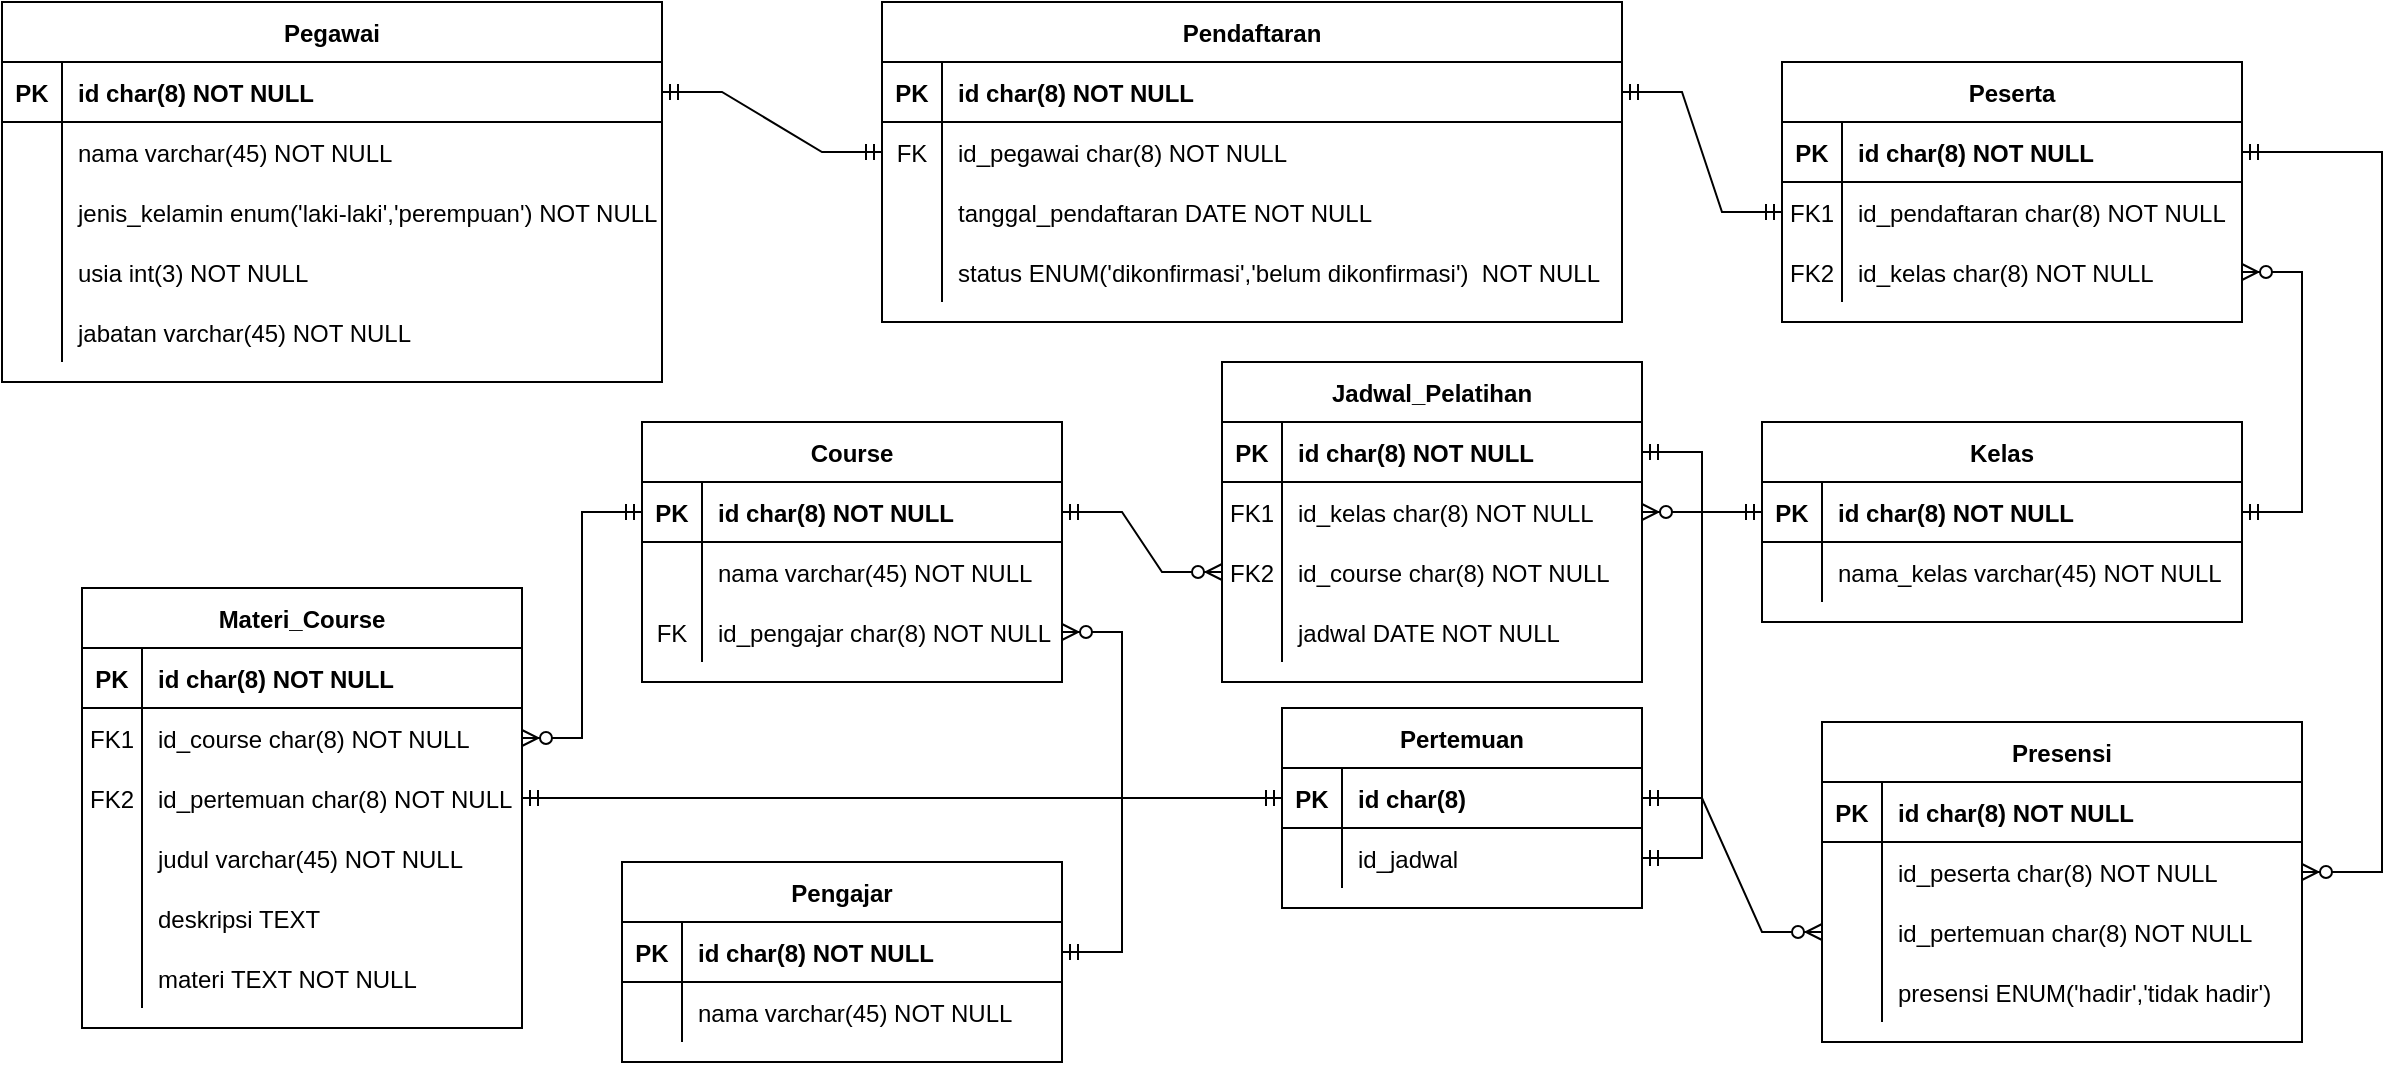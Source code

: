 <mxfile version="17.0.0" type="github">
  <diagram id="JWBnGpWOcfyuPt_R2jZe" name="Page-1">
    <mxGraphModel dx="868" dy="476" grid="1" gridSize="10" guides="1" tooltips="1" connect="1" arrows="1" fold="1" page="1" pageScale="1" pageWidth="1169" pageHeight="827" math="0" shadow="0">
      <root>
        <mxCell id="0" />
        <mxCell id="1" parent="0" />
        <mxCell id="eRzt3Mqp1uYpj9P-tpwV-1" value="Pegawai" style="shape=table;startSize=30;container=1;collapsible=1;childLayout=tableLayout;fixedRows=1;rowLines=0;fontStyle=1;align=center;resizeLast=1;" vertex="1" parent="1">
          <mxGeometry x="10" y="10" width="330" height="190" as="geometry" />
        </mxCell>
        <mxCell id="eRzt3Mqp1uYpj9P-tpwV-2" value="" style="shape=tableRow;horizontal=0;startSize=0;swimlaneHead=0;swimlaneBody=0;fillColor=none;collapsible=0;dropTarget=0;points=[[0,0.5],[1,0.5]];portConstraint=eastwest;top=0;left=0;right=0;bottom=1;" vertex="1" parent="eRzt3Mqp1uYpj9P-tpwV-1">
          <mxGeometry y="30" width="330" height="30" as="geometry" />
        </mxCell>
        <mxCell id="eRzt3Mqp1uYpj9P-tpwV-3" value="PK" style="shape=partialRectangle;connectable=0;fillColor=none;top=0;left=0;bottom=0;right=0;fontStyle=1;overflow=hidden;" vertex="1" parent="eRzt3Mqp1uYpj9P-tpwV-2">
          <mxGeometry width="30" height="30" as="geometry">
            <mxRectangle width="30" height="30" as="alternateBounds" />
          </mxGeometry>
        </mxCell>
        <mxCell id="eRzt3Mqp1uYpj9P-tpwV-4" value="id char(8) NOT NULL" style="shape=partialRectangle;connectable=0;fillColor=none;top=0;left=0;bottom=0;right=0;align=left;spacingLeft=6;fontStyle=1;overflow=hidden;" vertex="1" parent="eRzt3Mqp1uYpj9P-tpwV-2">
          <mxGeometry x="30" width="300" height="30" as="geometry">
            <mxRectangle width="300" height="30" as="alternateBounds" />
          </mxGeometry>
        </mxCell>
        <mxCell id="eRzt3Mqp1uYpj9P-tpwV-5" value="" style="shape=tableRow;horizontal=0;startSize=0;swimlaneHead=0;swimlaneBody=0;fillColor=none;collapsible=0;dropTarget=0;points=[[0,0.5],[1,0.5]];portConstraint=eastwest;top=0;left=0;right=0;bottom=0;" vertex="1" parent="eRzt3Mqp1uYpj9P-tpwV-1">
          <mxGeometry y="60" width="330" height="30" as="geometry" />
        </mxCell>
        <mxCell id="eRzt3Mqp1uYpj9P-tpwV-6" value="" style="shape=partialRectangle;connectable=0;fillColor=none;top=0;left=0;bottom=0;right=0;editable=1;overflow=hidden;" vertex="1" parent="eRzt3Mqp1uYpj9P-tpwV-5">
          <mxGeometry width="30" height="30" as="geometry">
            <mxRectangle width="30" height="30" as="alternateBounds" />
          </mxGeometry>
        </mxCell>
        <mxCell id="eRzt3Mqp1uYpj9P-tpwV-7" value="nama varchar(45) NOT NULL" style="shape=partialRectangle;connectable=0;fillColor=none;top=0;left=0;bottom=0;right=0;align=left;spacingLeft=6;overflow=hidden;" vertex="1" parent="eRzt3Mqp1uYpj9P-tpwV-5">
          <mxGeometry x="30" width="300" height="30" as="geometry">
            <mxRectangle width="300" height="30" as="alternateBounds" />
          </mxGeometry>
        </mxCell>
        <mxCell id="eRzt3Mqp1uYpj9P-tpwV-8" value="" style="shape=tableRow;horizontal=0;startSize=0;swimlaneHead=0;swimlaneBody=0;fillColor=none;collapsible=0;dropTarget=0;points=[[0,0.5],[1,0.5]];portConstraint=eastwest;top=0;left=0;right=0;bottom=0;" vertex="1" parent="eRzt3Mqp1uYpj9P-tpwV-1">
          <mxGeometry y="90" width="330" height="30" as="geometry" />
        </mxCell>
        <mxCell id="eRzt3Mqp1uYpj9P-tpwV-9" value="" style="shape=partialRectangle;connectable=0;fillColor=none;top=0;left=0;bottom=0;right=0;editable=1;overflow=hidden;" vertex="1" parent="eRzt3Mqp1uYpj9P-tpwV-8">
          <mxGeometry width="30" height="30" as="geometry">
            <mxRectangle width="30" height="30" as="alternateBounds" />
          </mxGeometry>
        </mxCell>
        <mxCell id="eRzt3Mqp1uYpj9P-tpwV-10" value="jenis_kelamin enum(&#39;laki-laki&#39;,&#39;perempuan&#39;) NOT NULL" style="shape=partialRectangle;connectable=0;fillColor=none;top=0;left=0;bottom=0;right=0;align=left;spacingLeft=6;overflow=hidden;" vertex="1" parent="eRzt3Mqp1uYpj9P-tpwV-8">
          <mxGeometry x="30" width="300" height="30" as="geometry">
            <mxRectangle width="300" height="30" as="alternateBounds" />
          </mxGeometry>
        </mxCell>
        <mxCell id="eRzt3Mqp1uYpj9P-tpwV-11" value="" style="shape=tableRow;horizontal=0;startSize=0;swimlaneHead=0;swimlaneBody=0;fillColor=none;collapsible=0;dropTarget=0;points=[[0,0.5],[1,0.5]];portConstraint=eastwest;top=0;left=0;right=0;bottom=0;" vertex="1" parent="eRzt3Mqp1uYpj9P-tpwV-1">
          <mxGeometry y="120" width="330" height="30" as="geometry" />
        </mxCell>
        <mxCell id="eRzt3Mqp1uYpj9P-tpwV-12" value="" style="shape=partialRectangle;connectable=0;fillColor=none;top=0;left=0;bottom=0;right=0;editable=1;overflow=hidden;" vertex="1" parent="eRzt3Mqp1uYpj9P-tpwV-11">
          <mxGeometry width="30" height="30" as="geometry">
            <mxRectangle width="30" height="30" as="alternateBounds" />
          </mxGeometry>
        </mxCell>
        <mxCell id="eRzt3Mqp1uYpj9P-tpwV-13" value="usia int(3) NOT NULL" style="shape=partialRectangle;connectable=0;fillColor=none;top=0;left=0;bottom=0;right=0;align=left;spacingLeft=6;overflow=hidden;" vertex="1" parent="eRzt3Mqp1uYpj9P-tpwV-11">
          <mxGeometry x="30" width="300" height="30" as="geometry">
            <mxRectangle width="300" height="30" as="alternateBounds" />
          </mxGeometry>
        </mxCell>
        <mxCell id="eRzt3Mqp1uYpj9P-tpwV-66" value="" style="shape=tableRow;horizontal=0;startSize=0;swimlaneHead=0;swimlaneBody=0;fillColor=none;collapsible=0;dropTarget=0;points=[[0,0.5],[1,0.5]];portConstraint=eastwest;top=0;left=0;right=0;bottom=0;" vertex="1" parent="eRzt3Mqp1uYpj9P-tpwV-1">
          <mxGeometry y="150" width="330" height="30" as="geometry" />
        </mxCell>
        <mxCell id="eRzt3Mqp1uYpj9P-tpwV-67" value="" style="shape=partialRectangle;connectable=0;fillColor=none;top=0;left=0;bottom=0;right=0;editable=1;overflow=hidden;" vertex="1" parent="eRzt3Mqp1uYpj9P-tpwV-66">
          <mxGeometry width="30" height="30" as="geometry">
            <mxRectangle width="30" height="30" as="alternateBounds" />
          </mxGeometry>
        </mxCell>
        <mxCell id="eRzt3Mqp1uYpj9P-tpwV-68" value="jabatan varchar(45) NOT NULL" style="shape=partialRectangle;connectable=0;fillColor=none;top=0;left=0;bottom=0;right=0;align=left;spacingLeft=6;overflow=hidden;" vertex="1" parent="eRzt3Mqp1uYpj9P-tpwV-66">
          <mxGeometry x="30" width="300" height="30" as="geometry">
            <mxRectangle width="300" height="30" as="alternateBounds" />
          </mxGeometry>
        </mxCell>
        <mxCell id="eRzt3Mqp1uYpj9P-tpwV-14" value="Pendaftaran" style="shape=table;startSize=30;container=1;collapsible=1;childLayout=tableLayout;fixedRows=1;rowLines=0;fontStyle=1;align=center;resizeLast=1;" vertex="1" parent="1">
          <mxGeometry x="450" y="10" width="370" height="160" as="geometry" />
        </mxCell>
        <mxCell id="eRzt3Mqp1uYpj9P-tpwV-15" value="" style="shape=tableRow;horizontal=0;startSize=0;swimlaneHead=0;swimlaneBody=0;fillColor=none;collapsible=0;dropTarget=0;points=[[0,0.5],[1,0.5]];portConstraint=eastwest;top=0;left=0;right=0;bottom=1;" vertex="1" parent="eRzt3Mqp1uYpj9P-tpwV-14">
          <mxGeometry y="30" width="370" height="30" as="geometry" />
        </mxCell>
        <mxCell id="eRzt3Mqp1uYpj9P-tpwV-16" value="PK" style="shape=partialRectangle;connectable=0;fillColor=none;top=0;left=0;bottom=0;right=0;fontStyle=1;overflow=hidden;" vertex="1" parent="eRzt3Mqp1uYpj9P-tpwV-15">
          <mxGeometry width="30" height="30" as="geometry">
            <mxRectangle width="30" height="30" as="alternateBounds" />
          </mxGeometry>
        </mxCell>
        <mxCell id="eRzt3Mqp1uYpj9P-tpwV-17" value="id char(8) NOT NULL" style="shape=partialRectangle;connectable=0;fillColor=none;top=0;left=0;bottom=0;right=0;align=left;spacingLeft=6;fontStyle=1;overflow=hidden;" vertex="1" parent="eRzt3Mqp1uYpj9P-tpwV-15">
          <mxGeometry x="30" width="340" height="30" as="geometry">
            <mxRectangle width="340" height="30" as="alternateBounds" />
          </mxGeometry>
        </mxCell>
        <mxCell id="eRzt3Mqp1uYpj9P-tpwV-18" value="" style="shape=tableRow;horizontal=0;startSize=0;swimlaneHead=0;swimlaneBody=0;fillColor=none;collapsible=0;dropTarget=0;points=[[0,0.5],[1,0.5]];portConstraint=eastwest;top=0;left=0;right=0;bottom=0;" vertex="1" parent="eRzt3Mqp1uYpj9P-tpwV-14">
          <mxGeometry y="60" width="370" height="30" as="geometry" />
        </mxCell>
        <mxCell id="eRzt3Mqp1uYpj9P-tpwV-19" value="FK" style="shape=partialRectangle;connectable=0;fillColor=none;top=0;left=0;bottom=0;right=0;editable=1;overflow=hidden;" vertex="1" parent="eRzt3Mqp1uYpj9P-tpwV-18">
          <mxGeometry width="30" height="30" as="geometry">
            <mxRectangle width="30" height="30" as="alternateBounds" />
          </mxGeometry>
        </mxCell>
        <mxCell id="eRzt3Mqp1uYpj9P-tpwV-20" value="id_pegawai char(8) NOT NULL" style="shape=partialRectangle;connectable=0;fillColor=none;top=0;left=0;bottom=0;right=0;align=left;spacingLeft=6;overflow=hidden;" vertex="1" parent="eRzt3Mqp1uYpj9P-tpwV-18">
          <mxGeometry x="30" width="340" height="30" as="geometry">
            <mxRectangle width="340" height="30" as="alternateBounds" />
          </mxGeometry>
        </mxCell>
        <mxCell id="eRzt3Mqp1uYpj9P-tpwV-21" value="" style="shape=tableRow;horizontal=0;startSize=0;swimlaneHead=0;swimlaneBody=0;fillColor=none;collapsible=0;dropTarget=0;points=[[0,0.5],[1,0.5]];portConstraint=eastwest;top=0;left=0;right=0;bottom=0;" vertex="1" parent="eRzt3Mqp1uYpj9P-tpwV-14">
          <mxGeometry y="90" width="370" height="30" as="geometry" />
        </mxCell>
        <mxCell id="eRzt3Mqp1uYpj9P-tpwV-22" value="" style="shape=partialRectangle;connectable=0;fillColor=none;top=0;left=0;bottom=0;right=0;editable=1;overflow=hidden;" vertex="1" parent="eRzt3Mqp1uYpj9P-tpwV-21">
          <mxGeometry width="30" height="30" as="geometry">
            <mxRectangle width="30" height="30" as="alternateBounds" />
          </mxGeometry>
        </mxCell>
        <mxCell id="eRzt3Mqp1uYpj9P-tpwV-23" value="tanggal_pendaftaran DATE NOT NULL" style="shape=partialRectangle;connectable=0;fillColor=none;top=0;left=0;bottom=0;right=0;align=left;spacingLeft=6;overflow=hidden;" vertex="1" parent="eRzt3Mqp1uYpj9P-tpwV-21">
          <mxGeometry x="30" width="340" height="30" as="geometry">
            <mxRectangle width="340" height="30" as="alternateBounds" />
          </mxGeometry>
        </mxCell>
        <mxCell id="eRzt3Mqp1uYpj9P-tpwV-24" value="" style="shape=tableRow;horizontal=0;startSize=0;swimlaneHead=0;swimlaneBody=0;fillColor=none;collapsible=0;dropTarget=0;points=[[0,0.5],[1,0.5]];portConstraint=eastwest;top=0;left=0;right=0;bottom=0;" vertex="1" parent="eRzt3Mqp1uYpj9P-tpwV-14">
          <mxGeometry y="120" width="370" height="30" as="geometry" />
        </mxCell>
        <mxCell id="eRzt3Mqp1uYpj9P-tpwV-25" value="" style="shape=partialRectangle;connectable=0;fillColor=none;top=0;left=0;bottom=0;right=0;editable=1;overflow=hidden;" vertex="1" parent="eRzt3Mqp1uYpj9P-tpwV-24">
          <mxGeometry width="30" height="30" as="geometry">
            <mxRectangle width="30" height="30" as="alternateBounds" />
          </mxGeometry>
        </mxCell>
        <mxCell id="eRzt3Mqp1uYpj9P-tpwV-26" value="status ENUM(&#39;dikonfirmasi&#39;,&#39;belum dikonfirmasi&#39;)  NOT NULL" style="shape=partialRectangle;connectable=0;fillColor=none;top=0;left=0;bottom=0;right=0;align=left;spacingLeft=6;overflow=hidden;" vertex="1" parent="eRzt3Mqp1uYpj9P-tpwV-24">
          <mxGeometry x="30" width="340" height="30" as="geometry">
            <mxRectangle width="340" height="30" as="alternateBounds" />
          </mxGeometry>
        </mxCell>
        <mxCell id="eRzt3Mqp1uYpj9P-tpwV-27" value="Peserta" style="shape=table;startSize=30;container=1;collapsible=1;childLayout=tableLayout;fixedRows=1;rowLines=0;fontStyle=1;align=center;resizeLast=1;" vertex="1" parent="1">
          <mxGeometry x="900" y="40" width="230" height="130" as="geometry" />
        </mxCell>
        <mxCell id="eRzt3Mqp1uYpj9P-tpwV-28" value="" style="shape=tableRow;horizontal=0;startSize=0;swimlaneHead=0;swimlaneBody=0;fillColor=none;collapsible=0;dropTarget=0;points=[[0,0.5],[1,0.5]];portConstraint=eastwest;top=0;left=0;right=0;bottom=1;" vertex="1" parent="eRzt3Mqp1uYpj9P-tpwV-27">
          <mxGeometry y="30" width="230" height="30" as="geometry" />
        </mxCell>
        <mxCell id="eRzt3Mqp1uYpj9P-tpwV-29" value="PK" style="shape=partialRectangle;connectable=0;fillColor=none;top=0;left=0;bottom=0;right=0;fontStyle=1;overflow=hidden;" vertex="1" parent="eRzt3Mqp1uYpj9P-tpwV-28">
          <mxGeometry width="30" height="30" as="geometry">
            <mxRectangle width="30" height="30" as="alternateBounds" />
          </mxGeometry>
        </mxCell>
        <mxCell id="eRzt3Mqp1uYpj9P-tpwV-30" value="id char(8) NOT NULL" style="shape=partialRectangle;connectable=0;fillColor=none;top=0;left=0;bottom=0;right=0;align=left;spacingLeft=6;fontStyle=1;overflow=hidden;" vertex="1" parent="eRzt3Mqp1uYpj9P-tpwV-28">
          <mxGeometry x="30" width="200" height="30" as="geometry">
            <mxRectangle width="200" height="30" as="alternateBounds" />
          </mxGeometry>
        </mxCell>
        <mxCell id="eRzt3Mqp1uYpj9P-tpwV-31" value="" style="shape=tableRow;horizontal=0;startSize=0;swimlaneHead=0;swimlaneBody=0;fillColor=none;collapsible=0;dropTarget=0;points=[[0,0.5],[1,0.5]];portConstraint=eastwest;top=0;left=0;right=0;bottom=0;" vertex="1" parent="eRzt3Mqp1uYpj9P-tpwV-27">
          <mxGeometry y="60" width="230" height="30" as="geometry" />
        </mxCell>
        <mxCell id="eRzt3Mqp1uYpj9P-tpwV-32" value="FK1" style="shape=partialRectangle;connectable=0;fillColor=none;top=0;left=0;bottom=0;right=0;editable=1;overflow=hidden;" vertex="1" parent="eRzt3Mqp1uYpj9P-tpwV-31">
          <mxGeometry width="30" height="30" as="geometry">
            <mxRectangle width="30" height="30" as="alternateBounds" />
          </mxGeometry>
        </mxCell>
        <mxCell id="eRzt3Mqp1uYpj9P-tpwV-33" value="id_pendaftaran char(8) NOT NULL" style="shape=partialRectangle;connectable=0;fillColor=none;top=0;left=0;bottom=0;right=0;align=left;spacingLeft=6;overflow=hidden;" vertex="1" parent="eRzt3Mqp1uYpj9P-tpwV-31">
          <mxGeometry x="30" width="200" height="30" as="geometry">
            <mxRectangle width="200" height="30" as="alternateBounds" />
          </mxGeometry>
        </mxCell>
        <mxCell id="eRzt3Mqp1uYpj9P-tpwV-34" value="" style="shape=tableRow;horizontal=0;startSize=0;swimlaneHead=0;swimlaneBody=0;fillColor=none;collapsible=0;dropTarget=0;points=[[0,0.5],[1,0.5]];portConstraint=eastwest;top=0;left=0;right=0;bottom=0;" vertex="1" parent="eRzt3Mqp1uYpj9P-tpwV-27">
          <mxGeometry y="90" width="230" height="30" as="geometry" />
        </mxCell>
        <mxCell id="eRzt3Mqp1uYpj9P-tpwV-35" value="FK2" style="shape=partialRectangle;connectable=0;fillColor=none;top=0;left=0;bottom=0;right=0;editable=1;overflow=hidden;" vertex="1" parent="eRzt3Mqp1uYpj9P-tpwV-34">
          <mxGeometry width="30" height="30" as="geometry">
            <mxRectangle width="30" height="30" as="alternateBounds" />
          </mxGeometry>
        </mxCell>
        <mxCell id="eRzt3Mqp1uYpj9P-tpwV-36" value="id_kelas char(8) NOT NULL" style="shape=partialRectangle;connectable=0;fillColor=none;top=0;left=0;bottom=0;right=0;align=left;spacingLeft=6;overflow=hidden;" vertex="1" parent="eRzt3Mqp1uYpj9P-tpwV-34">
          <mxGeometry x="30" width="200" height="30" as="geometry">
            <mxRectangle width="200" height="30" as="alternateBounds" />
          </mxGeometry>
        </mxCell>
        <mxCell id="eRzt3Mqp1uYpj9P-tpwV-40" value="Course" style="shape=table;startSize=30;container=1;collapsible=1;childLayout=tableLayout;fixedRows=1;rowLines=0;fontStyle=1;align=center;resizeLast=1;" vertex="1" parent="1">
          <mxGeometry x="330" y="220" width="210" height="130" as="geometry" />
        </mxCell>
        <mxCell id="eRzt3Mqp1uYpj9P-tpwV-41" value="" style="shape=tableRow;horizontal=0;startSize=0;swimlaneHead=0;swimlaneBody=0;fillColor=none;collapsible=0;dropTarget=0;points=[[0,0.5],[1,0.5]];portConstraint=eastwest;top=0;left=0;right=0;bottom=1;" vertex="1" parent="eRzt3Mqp1uYpj9P-tpwV-40">
          <mxGeometry y="30" width="210" height="30" as="geometry" />
        </mxCell>
        <mxCell id="eRzt3Mqp1uYpj9P-tpwV-42" value="PK" style="shape=partialRectangle;connectable=0;fillColor=none;top=0;left=0;bottom=0;right=0;fontStyle=1;overflow=hidden;" vertex="1" parent="eRzt3Mqp1uYpj9P-tpwV-41">
          <mxGeometry width="30" height="30" as="geometry">
            <mxRectangle width="30" height="30" as="alternateBounds" />
          </mxGeometry>
        </mxCell>
        <mxCell id="eRzt3Mqp1uYpj9P-tpwV-43" value="id char(8) NOT NULL" style="shape=partialRectangle;connectable=0;fillColor=none;top=0;left=0;bottom=0;right=0;align=left;spacingLeft=6;fontStyle=1;overflow=hidden;" vertex="1" parent="eRzt3Mqp1uYpj9P-tpwV-41">
          <mxGeometry x="30" width="180" height="30" as="geometry">
            <mxRectangle width="180" height="30" as="alternateBounds" />
          </mxGeometry>
        </mxCell>
        <mxCell id="eRzt3Mqp1uYpj9P-tpwV-47" value="" style="shape=tableRow;horizontal=0;startSize=0;swimlaneHead=0;swimlaneBody=0;fillColor=none;collapsible=0;dropTarget=0;points=[[0,0.5],[1,0.5]];portConstraint=eastwest;top=0;left=0;right=0;bottom=0;" vertex="1" parent="eRzt3Mqp1uYpj9P-tpwV-40">
          <mxGeometry y="60" width="210" height="30" as="geometry" />
        </mxCell>
        <mxCell id="eRzt3Mqp1uYpj9P-tpwV-48" value="" style="shape=partialRectangle;connectable=0;fillColor=none;top=0;left=0;bottom=0;right=0;editable=1;overflow=hidden;" vertex="1" parent="eRzt3Mqp1uYpj9P-tpwV-47">
          <mxGeometry width="30" height="30" as="geometry">
            <mxRectangle width="30" height="30" as="alternateBounds" />
          </mxGeometry>
        </mxCell>
        <mxCell id="eRzt3Mqp1uYpj9P-tpwV-49" value="nama varchar(45) NOT NULL" style="shape=partialRectangle;connectable=0;fillColor=none;top=0;left=0;bottom=0;right=0;align=left;spacingLeft=6;overflow=hidden;" vertex="1" parent="eRzt3Mqp1uYpj9P-tpwV-47">
          <mxGeometry x="30" width="180" height="30" as="geometry">
            <mxRectangle width="180" height="30" as="alternateBounds" />
          </mxGeometry>
        </mxCell>
        <mxCell id="eRzt3Mqp1uYpj9P-tpwV-44" value="" style="shape=tableRow;horizontal=0;startSize=0;swimlaneHead=0;swimlaneBody=0;fillColor=none;collapsible=0;dropTarget=0;points=[[0,0.5],[1,0.5]];portConstraint=eastwest;top=0;left=0;right=0;bottom=0;" vertex="1" parent="eRzt3Mqp1uYpj9P-tpwV-40">
          <mxGeometry y="90" width="210" height="30" as="geometry" />
        </mxCell>
        <mxCell id="eRzt3Mqp1uYpj9P-tpwV-45" value="FK" style="shape=partialRectangle;connectable=0;fillColor=none;top=0;left=0;bottom=0;right=0;editable=1;overflow=hidden;" vertex="1" parent="eRzt3Mqp1uYpj9P-tpwV-44">
          <mxGeometry width="30" height="30" as="geometry">
            <mxRectangle width="30" height="30" as="alternateBounds" />
          </mxGeometry>
        </mxCell>
        <mxCell id="eRzt3Mqp1uYpj9P-tpwV-46" value="id_pengajar char(8) NOT NULL" style="shape=partialRectangle;connectable=0;fillColor=none;top=0;left=0;bottom=0;right=0;align=left;spacingLeft=6;overflow=hidden;" vertex="1" parent="eRzt3Mqp1uYpj9P-tpwV-44">
          <mxGeometry x="30" width="180" height="30" as="geometry">
            <mxRectangle width="180" height="30" as="alternateBounds" />
          </mxGeometry>
        </mxCell>
        <mxCell id="eRzt3Mqp1uYpj9P-tpwV-53" value="Pengajar" style="shape=table;startSize=30;container=1;collapsible=1;childLayout=tableLayout;fixedRows=1;rowLines=0;fontStyle=1;align=center;resizeLast=1;" vertex="1" parent="1">
          <mxGeometry x="320" y="440" width="220" height="100" as="geometry" />
        </mxCell>
        <mxCell id="eRzt3Mqp1uYpj9P-tpwV-54" value="" style="shape=tableRow;horizontal=0;startSize=0;swimlaneHead=0;swimlaneBody=0;fillColor=none;collapsible=0;dropTarget=0;points=[[0,0.5],[1,0.5]];portConstraint=eastwest;top=0;left=0;right=0;bottom=1;" vertex="1" parent="eRzt3Mqp1uYpj9P-tpwV-53">
          <mxGeometry y="30" width="220" height="30" as="geometry" />
        </mxCell>
        <mxCell id="eRzt3Mqp1uYpj9P-tpwV-55" value="PK" style="shape=partialRectangle;connectable=0;fillColor=none;top=0;left=0;bottom=0;right=0;fontStyle=1;overflow=hidden;" vertex="1" parent="eRzt3Mqp1uYpj9P-tpwV-54">
          <mxGeometry width="30" height="30" as="geometry">
            <mxRectangle width="30" height="30" as="alternateBounds" />
          </mxGeometry>
        </mxCell>
        <mxCell id="eRzt3Mqp1uYpj9P-tpwV-56" value="id char(8) NOT NULL" style="shape=partialRectangle;connectable=0;fillColor=none;top=0;left=0;bottom=0;right=0;align=left;spacingLeft=6;fontStyle=1;overflow=hidden;" vertex="1" parent="eRzt3Mqp1uYpj9P-tpwV-54">
          <mxGeometry x="30" width="190" height="30" as="geometry">
            <mxRectangle width="190" height="30" as="alternateBounds" />
          </mxGeometry>
        </mxCell>
        <mxCell id="eRzt3Mqp1uYpj9P-tpwV-57" value="" style="shape=tableRow;horizontal=0;startSize=0;swimlaneHead=0;swimlaneBody=0;fillColor=none;collapsible=0;dropTarget=0;points=[[0,0.5],[1,0.5]];portConstraint=eastwest;top=0;left=0;right=0;bottom=0;" vertex="1" parent="eRzt3Mqp1uYpj9P-tpwV-53">
          <mxGeometry y="60" width="220" height="30" as="geometry" />
        </mxCell>
        <mxCell id="eRzt3Mqp1uYpj9P-tpwV-58" value="" style="shape=partialRectangle;connectable=0;fillColor=none;top=0;left=0;bottom=0;right=0;editable=1;overflow=hidden;" vertex="1" parent="eRzt3Mqp1uYpj9P-tpwV-57">
          <mxGeometry width="30" height="30" as="geometry">
            <mxRectangle width="30" height="30" as="alternateBounds" />
          </mxGeometry>
        </mxCell>
        <mxCell id="eRzt3Mqp1uYpj9P-tpwV-59" value="nama varchar(45) NOT NULL" style="shape=partialRectangle;connectable=0;fillColor=none;top=0;left=0;bottom=0;right=0;align=left;spacingLeft=6;overflow=hidden;" vertex="1" parent="eRzt3Mqp1uYpj9P-tpwV-57">
          <mxGeometry x="30" width="190" height="30" as="geometry">
            <mxRectangle width="190" height="30" as="alternateBounds" />
          </mxGeometry>
        </mxCell>
        <mxCell id="eRzt3Mqp1uYpj9P-tpwV-69" value="" style="edgeStyle=entityRelationEdgeStyle;fontSize=12;html=1;endArrow=ERmandOne;startArrow=ERmandOne;rounded=0;exitX=1;exitY=0.5;exitDx=0;exitDy=0;entryX=0;entryY=0.5;entryDx=0;entryDy=0;" edge="1" parent="1" source="eRzt3Mqp1uYpj9P-tpwV-2" target="eRzt3Mqp1uYpj9P-tpwV-18">
          <mxGeometry width="100" height="100" relative="1" as="geometry">
            <mxPoint x="300" y="380" as="sourcePoint" />
            <mxPoint x="400" y="280" as="targetPoint" />
          </mxGeometry>
        </mxCell>
        <mxCell id="eRzt3Mqp1uYpj9P-tpwV-71" value="" style="edgeStyle=entityRelationEdgeStyle;fontSize=12;html=1;endArrow=ERmandOne;startArrow=ERmandOne;rounded=0;exitX=1;exitY=0.5;exitDx=0;exitDy=0;entryX=0;entryY=0.5;entryDx=0;entryDy=0;" edge="1" parent="1" source="eRzt3Mqp1uYpj9P-tpwV-15" target="eRzt3Mqp1uYpj9P-tpwV-31">
          <mxGeometry width="100" height="100" relative="1" as="geometry">
            <mxPoint x="680" y="330" as="sourcePoint" />
            <mxPoint x="780" y="230" as="targetPoint" />
          </mxGeometry>
        </mxCell>
        <mxCell id="eRzt3Mqp1uYpj9P-tpwV-72" value="Kelas" style="shape=table;startSize=30;container=1;collapsible=1;childLayout=tableLayout;fixedRows=1;rowLines=0;fontStyle=1;align=center;resizeLast=1;" vertex="1" parent="1">
          <mxGeometry x="890" y="220" width="240" height="100" as="geometry" />
        </mxCell>
        <mxCell id="eRzt3Mqp1uYpj9P-tpwV-73" value="" style="shape=tableRow;horizontal=0;startSize=0;swimlaneHead=0;swimlaneBody=0;fillColor=none;collapsible=0;dropTarget=0;points=[[0,0.5],[1,0.5]];portConstraint=eastwest;top=0;left=0;right=0;bottom=1;" vertex="1" parent="eRzt3Mqp1uYpj9P-tpwV-72">
          <mxGeometry y="30" width="240" height="30" as="geometry" />
        </mxCell>
        <mxCell id="eRzt3Mqp1uYpj9P-tpwV-74" value="PK" style="shape=partialRectangle;connectable=0;fillColor=none;top=0;left=0;bottom=0;right=0;fontStyle=1;overflow=hidden;" vertex="1" parent="eRzt3Mqp1uYpj9P-tpwV-73">
          <mxGeometry width="30" height="30" as="geometry">
            <mxRectangle width="30" height="30" as="alternateBounds" />
          </mxGeometry>
        </mxCell>
        <mxCell id="eRzt3Mqp1uYpj9P-tpwV-75" value="id char(8) NOT NULL" style="shape=partialRectangle;connectable=0;fillColor=none;top=0;left=0;bottom=0;right=0;align=left;spacingLeft=6;fontStyle=1;overflow=hidden;" vertex="1" parent="eRzt3Mqp1uYpj9P-tpwV-73">
          <mxGeometry x="30" width="210" height="30" as="geometry">
            <mxRectangle width="210" height="30" as="alternateBounds" />
          </mxGeometry>
        </mxCell>
        <mxCell id="eRzt3Mqp1uYpj9P-tpwV-76" value="" style="shape=tableRow;horizontal=0;startSize=0;swimlaneHead=0;swimlaneBody=0;fillColor=none;collapsible=0;dropTarget=0;points=[[0,0.5],[1,0.5]];portConstraint=eastwest;top=0;left=0;right=0;bottom=0;" vertex="1" parent="eRzt3Mqp1uYpj9P-tpwV-72">
          <mxGeometry y="60" width="240" height="30" as="geometry" />
        </mxCell>
        <mxCell id="eRzt3Mqp1uYpj9P-tpwV-77" value="" style="shape=partialRectangle;connectable=0;fillColor=none;top=0;left=0;bottom=0;right=0;editable=1;overflow=hidden;" vertex="1" parent="eRzt3Mqp1uYpj9P-tpwV-76">
          <mxGeometry width="30" height="30" as="geometry">
            <mxRectangle width="30" height="30" as="alternateBounds" />
          </mxGeometry>
        </mxCell>
        <mxCell id="eRzt3Mqp1uYpj9P-tpwV-78" value="nama_kelas varchar(45) NOT NULL" style="shape=partialRectangle;connectable=0;fillColor=none;top=0;left=0;bottom=0;right=0;align=left;spacingLeft=6;overflow=hidden;" vertex="1" parent="eRzt3Mqp1uYpj9P-tpwV-76">
          <mxGeometry x="30" width="210" height="30" as="geometry">
            <mxRectangle width="210" height="30" as="alternateBounds" />
          </mxGeometry>
        </mxCell>
        <mxCell id="eRzt3Mqp1uYpj9P-tpwV-87" value="" style="edgeStyle=entityRelationEdgeStyle;fontSize=12;html=1;endArrow=ERzeroToMany;startArrow=ERmandOne;rounded=0;exitX=1;exitY=0.5;exitDx=0;exitDy=0;entryX=1;entryY=0.5;entryDx=0;entryDy=0;" edge="1" parent="1" source="eRzt3Mqp1uYpj9P-tpwV-73" target="eRzt3Mqp1uYpj9P-tpwV-34">
          <mxGeometry width="100" height="100" relative="1" as="geometry">
            <mxPoint x="1100" y="240" as="sourcePoint" />
            <mxPoint x="1110" y="310" as="targetPoint" />
          </mxGeometry>
        </mxCell>
        <mxCell id="eRzt3Mqp1uYpj9P-tpwV-89" value="Jadwal_Pelatihan" style="shape=table;startSize=30;container=1;collapsible=1;childLayout=tableLayout;fixedRows=1;rowLines=0;fontStyle=1;align=center;resizeLast=1;" vertex="1" parent="1">
          <mxGeometry x="620" y="190" width="210" height="160" as="geometry" />
        </mxCell>
        <mxCell id="eRzt3Mqp1uYpj9P-tpwV-90" value="" style="shape=tableRow;horizontal=0;startSize=0;swimlaneHead=0;swimlaneBody=0;fillColor=none;collapsible=0;dropTarget=0;points=[[0,0.5],[1,0.5]];portConstraint=eastwest;top=0;left=0;right=0;bottom=1;" vertex="1" parent="eRzt3Mqp1uYpj9P-tpwV-89">
          <mxGeometry y="30" width="210" height="30" as="geometry" />
        </mxCell>
        <mxCell id="eRzt3Mqp1uYpj9P-tpwV-91" value="PK" style="shape=partialRectangle;connectable=0;fillColor=none;top=0;left=0;bottom=0;right=0;fontStyle=1;overflow=hidden;" vertex="1" parent="eRzt3Mqp1uYpj9P-tpwV-90">
          <mxGeometry width="30" height="30" as="geometry">
            <mxRectangle width="30" height="30" as="alternateBounds" />
          </mxGeometry>
        </mxCell>
        <mxCell id="eRzt3Mqp1uYpj9P-tpwV-92" value="id char(8) NOT NULL" style="shape=partialRectangle;connectable=0;fillColor=none;top=0;left=0;bottom=0;right=0;align=left;spacingLeft=6;fontStyle=1;overflow=hidden;" vertex="1" parent="eRzt3Mqp1uYpj9P-tpwV-90">
          <mxGeometry x="30" width="180" height="30" as="geometry">
            <mxRectangle width="180" height="30" as="alternateBounds" />
          </mxGeometry>
        </mxCell>
        <mxCell id="eRzt3Mqp1uYpj9P-tpwV-93" value="" style="shape=tableRow;horizontal=0;startSize=0;swimlaneHead=0;swimlaneBody=0;fillColor=none;collapsible=0;dropTarget=0;points=[[0,0.5],[1,0.5]];portConstraint=eastwest;top=0;left=0;right=0;bottom=0;" vertex="1" parent="eRzt3Mqp1uYpj9P-tpwV-89">
          <mxGeometry y="60" width="210" height="30" as="geometry" />
        </mxCell>
        <mxCell id="eRzt3Mqp1uYpj9P-tpwV-94" value="FK1" style="shape=partialRectangle;connectable=0;fillColor=none;top=0;left=0;bottom=0;right=0;editable=1;overflow=hidden;" vertex="1" parent="eRzt3Mqp1uYpj9P-tpwV-93">
          <mxGeometry width="30" height="30" as="geometry">
            <mxRectangle width="30" height="30" as="alternateBounds" />
          </mxGeometry>
        </mxCell>
        <mxCell id="eRzt3Mqp1uYpj9P-tpwV-95" value="id_kelas char(8) NOT NULL" style="shape=partialRectangle;connectable=0;fillColor=none;top=0;left=0;bottom=0;right=0;align=left;spacingLeft=6;overflow=hidden;" vertex="1" parent="eRzt3Mqp1uYpj9P-tpwV-93">
          <mxGeometry x="30" width="180" height="30" as="geometry">
            <mxRectangle width="180" height="30" as="alternateBounds" />
          </mxGeometry>
        </mxCell>
        <mxCell id="eRzt3Mqp1uYpj9P-tpwV-96" value="" style="shape=tableRow;horizontal=0;startSize=0;swimlaneHead=0;swimlaneBody=0;fillColor=none;collapsible=0;dropTarget=0;points=[[0,0.5],[1,0.5]];portConstraint=eastwest;top=0;left=0;right=0;bottom=0;" vertex="1" parent="eRzt3Mqp1uYpj9P-tpwV-89">
          <mxGeometry y="90" width="210" height="30" as="geometry" />
        </mxCell>
        <mxCell id="eRzt3Mqp1uYpj9P-tpwV-97" value="FK2" style="shape=partialRectangle;connectable=0;fillColor=none;top=0;left=0;bottom=0;right=0;editable=1;overflow=hidden;" vertex="1" parent="eRzt3Mqp1uYpj9P-tpwV-96">
          <mxGeometry width="30" height="30" as="geometry">
            <mxRectangle width="30" height="30" as="alternateBounds" />
          </mxGeometry>
        </mxCell>
        <mxCell id="eRzt3Mqp1uYpj9P-tpwV-98" value="id_course char(8) NOT NULL" style="shape=partialRectangle;connectable=0;fillColor=none;top=0;left=0;bottom=0;right=0;align=left;spacingLeft=6;overflow=hidden;" vertex="1" parent="eRzt3Mqp1uYpj9P-tpwV-96">
          <mxGeometry x="30" width="180" height="30" as="geometry">
            <mxRectangle width="180" height="30" as="alternateBounds" />
          </mxGeometry>
        </mxCell>
        <mxCell id="eRzt3Mqp1uYpj9P-tpwV-99" value="" style="shape=tableRow;horizontal=0;startSize=0;swimlaneHead=0;swimlaneBody=0;fillColor=none;collapsible=0;dropTarget=0;points=[[0,0.5],[1,0.5]];portConstraint=eastwest;top=0;left=0;right=0;bottom=0;" vertex="1" parent="eRzt3Mqp1uYpj9P-tpwV-89">
          <mxGeometry y="120" width="210" height="30" as="geometry" />
        </mxCell>
        <mxCell id="eRzt3Mqp1uYpj9P-tpwV-100" value="" style="shape=partialRectangle;connectable=0;fillColor=none;top=0;left=0;bottom=0;right=0;editable=1;overflow=hidden;" vertex="1" parent="eRzt3Mqp1uYpj9P-tpwV-99">
          <mxGeometry width="30" height="30" as="geometry">
            <mxRectangle width="30" height="30" as="alternateBounds" />
          </mxGeometry>
        </mxCell>
        <mxCell id="eRzt3Mqp1uYpj9P-tpwV-101" value="jadwal DATE NOT NULL" style="shape=partialRectangle;connectable=0;fillColor=none;top=0;left=0;bottom=0;right=0;align=left;spacingLeft=6;overflow=hidden;" vertex="1" parent="eRzt3Mqp1uYpj9P-tpwV-99">
          <mxGeometry x="30" width="180" height="30" as="geometry">
            <mxRectangle width="180" height="30" as="alternateBounds" />
          </mxGeometry>
        </mxCell>
        <mxCell id="eRzt3Mqp1uYpj9P-tpwV-102" value="" style="edgeStyle=entityRelationEdgeStyle;fontSize=12;html=1;endArrow=ERzeroToMany;startArrow=ERmandOne;rounded=0;exitX=0;exitY=0.5;exitDx=0;exitDy=0;entryX=1;entryY=0.5;entryDx=0;entryDy=0;" edge="1" parent="1" source="eRzt3Mqp1uYpj9P-tpwV-73" target="eRzt3Mqp1uYpj9P-tpwV-93">
          <mxGeometry width="100" height="100" relative="1" as="geometry">
            <mxPoint x="910" y="470" as="sourcePoint" />
            <mxPoint x="1010" y="370" as="targetPoint" />
          </mxGeometry>
        </mxCell>
        <mxCell id="eRzt3Mqp1uYpj9P-tpwV-103" value="" style="edgeStyle=entityRelationEdgeStyle;fontSize=12;html=1;endArrow=ERzeroToMany;startArrow=ERmandOne;rounded=0;exitX=1;exitY=0.5;exitDx=0;exitDy=0;entryX=1;entryY=0.5;entryDx=0;entryDy=0;" edge="1" parent="1" source="eRzt3Mqp1uYpj9P-tpwV-54" target="eRzt3Mqp1uYpj9P-tpwV-44">
          <mxGeometry width="100" height="100" relative="1" as="geometry">
            <mxPoint x="370" y="520" as="sourcePoint" />
            <mxPoint x="470" y="420" as="targetPoint" />
          </mxGeometry>
        </mxCell>
        <mxCell id="eRzt3Mqp1uYpj9P-tpwV-105" value="" style="edgeStyle=entityRelationEdgeStyle;fontSize=12;html=1;endArrow=ERzeroToMany;startArrow=ERmandOne;rounded=0;exitX=1;exitY=0.5;exitDx=0;exitDy=0;entryX=0;entryY=0.5;entryDx=0;entryDy=0;" edge="1" parent="1" source="eRzt3Mqp1uYpj9P-tpwV-41" target="eRzt3Mqp1uYpj9P-tpwV-96">
          <mxGeometry width="100" height="100" relative="1" as="geometry">
            <mxPoint x="430" y="500" as="sourcePoint" />
            <mxPoint x="530" y="400" as="targetPoint" />
          </mxGeometry>
        </mxCell>
        <mxCell id="eRzt3Mqp1uYpj9P-tpwV-106" value="Materi_Course" style="shape=table;startSize=30;container=1;collapsible=1;childLayout=tableLayout;fixedRows=1;rowLines=0;fontStyle=1;align=center;resizeLast=1;" vertex="1" parent="1">
          <mxGeometry x="50" y="303" width="220" height="220" as="geometry" />
        </mxCell>
        <mxCell id="eRzt3Mqp1uYpj9P-tpwV-107" value="" style="shape=tableRow;horizontal=0;startSize=0;swimlaneHead=0;swimlaneBody=0;fillColor=none;collapsible=0;dropTarget=0;points=[[0,0.5],[1,0.5]];portConstraint=eastwest;top=0;left=0;right=0;bottom=1;" vertex="1" parent="eRzt3Mqp1uYpj9P-tpwV-106">
          <mxGeometry y="30" width="220" height="30" as="geometry" />
        </mxCell>
        <mxCell id="eRzt3Mqp1uYpj9P-tpwV-108" value="PK" style="shape=partialRectangle;connectable=0;fillColor=none;top=0;left=0;bottom=0;right=0;fontStyle=1;overflow=hidden;" vertex="1" parent="eRzt3Mqp1uYpj9P-tpwV-107">
          <mxGeometry width="30" height="30" as="geometry">
            <mxRectangle width="30" height="30" as="alternateBounds" />
          </mxGeometry>
        </mxCell>
        <mxCell id="eRzt3Mqp1uYpj9P-tpwV-109" value="id char(8) NOT NULL" style="shape=partialRectangle;connectable=0;fillColor=none;top=0;left=0;bottom=0;right=0;align=left;spacingLeft=6;fontStyle=1;overflow=hidden;" vertex="1" parent="eRzt3Mqp1uYpj9P-tpwV-107">
          <mxGeometry x="30" width="190" height="30" as="geometry">
            <mxRectangle width="190" height="30" as="alternateBounds" />
          </mxGeometry>
        </mxCell>
        <mxCell id="eRzt3Mqp1uYpj9P-tpwV-110" value="" style="shape=tableRow;horizontal=0;startSize=0;swimlaneHead=0;swimlaneBody=0;fillColor=none;collapsible=0;dropTarget=0;points=[[0,0.5],[1,0.5]];portConstraint=eastwest;top=0;left=0;right=0;bottom=0;" vertex="1" parent="eRzt3Mqp1uYpj9P-tpwV-106">
          <mxGeometry y="60" width="220" height="30" as="geometry" />
        </mxCell>
        <mxCell id="eRzt3Mqp1uYpj9P-tpwV-111" value="FK1" style="shape=partialRectangle;connectable=0;fillColor=none;top=0;left=0;bottom=0;right=0;editable=1;overflow=hidden;" vertex="1" parent="eRzt3Mqp1uYpj9P-tpwV-110">
          <mxGeometry width="30" height="30" as="geometry">
            <mxRectangle width="30" height="30" as="alternateBounds" />
          </mxGeometry>
        </mxCell>
        <mxCell id="eRzt3Mqp1uYpj9P-tpwV-112" value="id_course char(8) NOT NULL" style="shape=partialRectangle;connectable=0;fillColor=none;top=0;left=0;bottom=0;right=0;align=left;spacingLeft=6;overflow=hidden;" vertex="1" parent="eRzt3Mqp1uYpj9P-tpwV-110">
          <mxGeometry x="30" width="190" height="30" as="geometry">
            <mxRectangle width="190" height="30" as="alternateBounds" />
          </mxGeometry>
        </mxCell>
        <mxCell id="eRzt3Mqp1uYpj9P-tpwV-123" value="" style="shape=tableRow;horizontal=0;startSize=0;swimlaneHead=0;swimlaneBody=0;fillColor=none;collapsible=0;dropTarget=0;points=[[0,0.5],[1,0.5]];portConstraint=eastwest;top=0;left=0;right=0;bottom=0;" vertex="1" parent="eRzt3Mqp1uYpj9P-tpwV-106">
          <mxGeometry y="90" width="220" height="30" as="geometry" />
        </mxCell>
        <mxCell id="eRzt3Mqp1uYpj9P-tpwV-124" value="FK2" style="shape=partialRectangle;connectable=0;fillColor=none;top=0;left=0;bottom=0;right=0;editable=1;overflow=hidden;" vertex="1" parent="eRzt3Mqp1uYpj9P-tpwV-123">
          <mxGeometry width="30" height="30" as="geometry">
            <mxRectangle width="30" height="30" as="alternateBounds" />
          </mxGeometry>
        </mxCell>
        <mxCell id="eRzt3Mqp1uYpj9P-tpwV-125" value="id_pertemuan char(8) NOT NULL" style="shape=partialRectangle;connectable=0;fillColor=none;top=0;left=0;bottom=0;right=0;align=left;spacingLeft=6;overflow=hidden;" vertex="1" parent="eRzt3Mqp1uYpj9P-tpwV-123">
          <mxGeometry x="30" width="190" height="30" as="geometry">
            <mxRectangle width="190" height="30" as="alternateBounds" />
          </mxGeometry>
        </mxCell>
        <mxCell id="eRzt3Mqp1uYpj9P-tpwV-113" value="" style="shape=tableRow;horizontal=0;startSize=0;swimlaneHead=0;swimlaneBody=0;fillColor=none;collapsible=0;dropTarget=0;points=[[0,0.5],[1,0.5]];portConstraint=eastwest;top=0;left=0;right=0;bottom=0;" vertex="1" parent="eRzt3Mqp1uYpj9P-tpwV-106">
          <mxGeometry y="120" width="220" height="30" as="geometry" />
        </mxCell>
        <mxCell id="eRzt3Mqp1uYpj9P-tpwV-114" value="" style="shape=partialRectangle;connectable=0;fillColor=none;top=0;left=0;bottom=0;right=0;editable=1;overflow=hidden;" vertex="1" parent="eRzt3Mqp1uYpj9P-tpwV-113">
          <mxGeometry width="30" height="30" as="geometry">
            <mxRectangle width="30" height="30" as="alternateBounds" />
          </mxGeometry>
        </mxCell>
        <mxCell id="eRzt3Mqp1uYpj9P-tpwV-115" value="judul varchar(45) NOT NULL" style="shape=partialRectangle;connectable=0;fillColor=none;top=0;left=0;bottom=0;right=0;align=left;spacingLeft=6;overflow=hidden;" vertex="1" parent="eRzt3Mqp1uYpj9P-tpwV-113">
          <mxGeometry x="30" width="190" height="30" as="geometry">
            <mxRectangle width="190" height="30" as="alternateBounds" />
          </mxGeometry>
        </mxCell>
        <mxCell id="eRzt3Mqp1uYpj9P-tpwV-116" value="" style="shape=tableRow;horizontal=0;startSize=0;swimlaneHead=0;swimlaneBody=0;fillColor=none;collapsible=0;dropTarget=0;points=[[0,0.5],[1,0.5]];portConstraint=eastwest;top=0;left=0;right=0;bottom=0;" vertex="1" parent="eRzt3Mqp1uYpj9P-tpwV-106">
          <mxGeometry y="150" width="220" height="30" as="geometry" />
        </mxCell>
        <mxCell id="eRzt3Mqp1uYpj9P-tpwV-117" value="" style="shape=partialRectangle;connectable=0;fillColor=none;top=0;left=0;bottom=0;right=0;editable=1;overflow=hidden;" vertex="1" parent="eRzt3Mqp1uYpj9P-tpwV-116">
          <mxGeometry width="30" height="30" as="geometry">
            <mxRectangle width="30" height="30" as="alternateBounds" />
          </mxGeometry>
        </mxCell>
        <mxCell id="eRzt3Mqp1uYpj9P-tpwV-118" value="deskripsi TEXT" style="shape=partialRectangle;connectable=0;fillColor=none;top=0;left=0;bottom=0;right=0;align=left;spacingLeft=6;overflow=hidden;" vertex="1" parent="eRzt3Mqp1uYpj9P-tpwV-116">
          <mxGeometry x="30" width="190" height="30" as="geometry">
            <mxRectangle width="190" height="30" as="alternateBounds" />
          </mxGeometry>
        </mxCell>
        <mxCell id="eRzt3Mqp1uYpj9P-tpwV-120" value="" style="shape=tableRow;horizontal=0;startSize=0;swimlaneHead=0;swimlaneBody=0;fillColor=none;collapsible=0;dropTarget=0;points=[[0,0.5],[1,0.5]];portConstraint=eastwest;top=0;left=0;right=0;bottom=0;" vertex="1" parent="eRzt3Mqp1uYpj9P-tpwV-106">
          <mxGeometry y="180" width="220" height="30" as="geometry" />
        </mxCell>
        <mxCell id="eRzt3Mqp1uYpj9P-tpwV-121" value="" style="shape=partialRectangle;connectable=0;fillColor=none;top=0;left=0;bottom=0;right=0;editable=1;overflow=hidden;" vertex="1" parent="eRzt3Mqp1uYpj9P-tpwV-120">
          <mxGeometry width="30" height="30" as="geometry">
            <mxRectangle width="30" height="30" as="alternateBounds" />
          </mxGeometry>
        </mxCell>
        <mxCell id="eRzt3Mqp1uYpj9P-tpwV-122" value="materi TEXT NOT NULL" style="shape=partialRectangle;connectable=0;fillColor=none;top=0;left=0;bottom=0;right=0;align=left;spacingLeft=6;overflow=hidden;" vertex="1" parent="eRzt3Mqp1uYpj9P-tpwV-120">
          <mxGeometry x="30" width="190" height="30" as="geometry">
            <mxRectangle width="190" height="30" as="alternateBounds" />
          </mxGeometry>
        </mxCell>
        <mxCell id="eRzt3Mqp1uYpj9P-tpwV-119" value="" style="edgeStyle=entityRelationEdgeStyle;fontSize=12;html=1;endArrow=ERzeroToMany;startArrow=ERmandOne;rounded=0;exitX=0;exitY=0.5;exitDx=0;exitDy=0;" edge="1" parent="1" source="eRzt3Mqp1uYpj9P-tpwV-41" target="eRzt3Mqp1uYpj9P-tpwV-110">
          <mxGeometry width="100" height="100" relative="1" as="geometry">
            <mxPoint x="600" y="520" as="sourcePoint" />
            <mxPoint x="700" y="420" as="targetPoint" />
          </mxGeometry>
        </mxCell>
        <mxCell id="eRzt3Mqp1uYpj9P-tpwV-126" value="Pertemuan" style="shape=table;startSize=30;container=1;collapsible=1;childLayout=tableLayout;fixedRows=1;rowLines=0;fontStyle=1;align=center;resizeLast=1;" vertex="1" parent="1">
          <mxGeometry x="650" y="363" width="180" height="100" as="geometry" />
        </mxCell>
        <mxCell id="eRzt3Mqp1uYpj9P-tpwV-127" value="" style="shape=tableRow;horizontal=0;startSize=0;swimlaneHead=0;swimlaneBody=0;fillColor=none;collapsible=0;dropTarget=0;points=[[0,0.5],[1,0.5]];portConstraint=eastwest;top=0;left=0;right=0;bottom=1;" vertex="1" parent="eRzt3Mqp1uYpj9P-tpwV-126">
          <mxGeometry y="30" width="180" height="30" as="geometry" />
        </mxCell>
        <mxCell id="eRzt3Mqp1uYpj9P-tpwV-128" value="PK" style="shape=partialRectangle;connectable=0;fillColor=none;top=0;left=0;bottom=0;right=0;fontStyle=1;overflow=hidden;" vertex="1" parent="eRzt3Mqp1uYpj9P-tpwV-127">
          <mxGeometry width="30" height="30" as="geometry">
            <mxRectangle width="30" height="30" as="alternateBounds" />
          </mxGeometry>
        </mxCell>
        <mxCell id="eRzt3Mqp1uYpj9P-tpwV-129" value="id char(8) " style="shape=partialRectangle;connectable=0;fillColor=none;top=0;left=0;bottom=0;right=0;align=left;spacingLeft=6;fontStyle=1;overflow=hidden;" vertex="1" parent="eRzt3Mqp1uYpj9P-tpwV-127">
          <mxGeometry x="30" width="150" height="30" as="geometry">
            <mxRectangle width="150" height="30" as="alternateBounds" />
          </mxGeometry>
        </mxCell>
        <mxCell id="eRzt3Mqp1uYpj9P-tpwV-133" value="" style="shape=tableRow;horizontal=0;startSize=0;swimlaneHead=0;swimlaneBody=0;fillColor=none;collapsible=0;dropTarget=0;points=[[0,0.5],[1,0.5]];portConstraint=eastwest;top=0;left=0;right=0;bottom=0;" vertex="1" parent="eRzt3Mqp1uYpj9P-tpwV-126">
          <mxGeometry y="60" width="180" height="30" as="geometry" />
        </mxCell>
        <mxCell id="eRzt3Mqp1uYpj9P-tpwV-134" value="" style="shape=partialRectangle;connectable=0;fillColor=none;top=0;left=0;bottom=0;right=0;editable=1;overflow=hidden;" vertex="1" parent="eRzt3Mqp1uYpj9P-tpwV-133">
          <mxGeometry width="30" height="30" as="geometry">
            <mxRectangle width="30" height="30" as="alternateBounds" />
          </mxGeometry>
        </mxCell>
        <mxCell id="eRzt3Mqp1uYpj9P-tpwV-135" value="id_jadwal" style="shape=partialRectangle;connectable=0;fillColor=none;top=0;left=0;bottom=0;right=0;align=left;spacingLeft=6;overflow=hidden;" vertex="1" parent="eRzt3Mqp1uYpj9P-tpwV-133">
          <mxGeometry x="30" width="150" height="30" as="geometry">
            <mxRectangle width="150" height="30" as="alternateBounds" />
          </mxGeometry>
        </mxCell>
        <mxCell id="eRzt3Mqp1uYpj9P-tpwV-139" value="" style="edgeStyle=entityRelationEdgeStyle;fontSize=12;html=1;endArrow=ERmandOne;startArrow=ERmandOne;rounded=0;exitX=1;exitY=0.5;exitDx=0;exitDy=0;entryX=0;entryY=0.5;entryDx=0;entryDy=0;" edge="1" parent="1" source="eRzt3Mqp1uYpj9P-tpwV-123" target="eRzt3Mqp1uYpj9P-tpwV-127">
          <mxGeometry width="100" height="100" relative="1" as="geometry">
            <mxPoint x="290" y="600" as="sourcePoint" />
            <mxPoint x="390" y="500" as="targetPoint" />
          </mxGeometry>
        </mxCell>
        <mxCell id="eRzt3Mqp1uYpj9P-tpwV-143" value="" style="edgeStyle=entityRelationEdgeStyle;fontSize=12;html=1;endArrow=ERmandOne;startArrow=ERmandOne;rounded=0;entryX=1;entryY=0.5;entryDx=0;entryDy=0;exitX=1;exitY=0.5;exitDx=0;exitDy=0;" edge="1" parent="1" source="eRzt3Mqp1uYpj9P-tpwV-133" target="eRzt3Mqp1uYpj9P-tpwV-90">
          <mxGeometry width="100" height="100" relative="1" as="geometry">
            <mxPoint x="660" y="680" as="sourcePoint" />
            <mxPoint x="760" y="580" as="targetPoint" />
          </mxGeometry>
        </mxCell>
        <mxCell id="eRzt3Mqp1uYpj9P-tpwV-146" value="Presensi" style="shape=table;startSize=30;container=1;collapsible=1;childLayout=tableLayout;fixedRows=1;rowLines=0;fontStyle=1;align=center;resizeLast=1;" vertex="1" parent="1">
          <mxGeometry x="920" y="370" width="240" height="160" as="geometry" />
        </mxCell>
        <mxCell id="eRzt3Mqp1uYpj9P-tpwV-147" value="" style="shape=tableRow;horizontal=0;startSize=0;swimlaneHead=0;swimlaneBody=0;fillColor=none;collapsible=0;dropTarget=0;points=[[0,0.5],[1,0.5]];portConstraint=eastwest;top=0;left=0;right=0;bottom=1;" vertex="1" parent="eRzt3Mqp1uYpj9P-tpwV-146">
          <mxGeometry y="30" width="240" height="30" as="geometry" />
        </mxCell>
        <mxCell id="eRzt3Mqp1uYpj9P-tpwV-148" value="PK" style="shape=partialRectangle;connectable=0;fillColor=none;top=0;left=0;bottom=0;right=0;fontStyle=1;overflow=hidden;" vertex="1" parent="eRzt3Mqp1uYpj9P-tpwV-147">
          <mxGeometry width="30" height="30" as="geometry">
            <mxRectangle width="30" height="30" as="alternateBounds" />
          </mxGeometry>
        </mxCell>
        <mxCell id="eRzt3Mqp1uYpj9P-tpwV-149" value="id char(8) NOT NULL" style="shape=partialRectangle;connectable=0;fillColor=none;top=0;left=0;bottom=0;right=0;align=left;spacingLeft=6;fontStyle=1;overflow=hidden;" vertex="1" parent="eRzt3Mqp1uYpj9P-tpwV-147">
          <mxGeometry x="30" width="210" height="30" as="geometry">
            <mxRectangle width="210" height="30" as="alternateBounds" />
          </mxGeometry>
        </mxCell>
        <mxCell id="eRzt3Mqp1uYpj9P-tpwV-150" value="" style="shape=tableRow;horizontal=0;startSize=0;swimlaneHead=0;swimlaneBody=0;fillColor=none;collapsible=0;dropTarget=0;points=[[0,0.5],[1,0.5]];portConstraint=eastwest;top=0;left=0;right=0;bottom=0;" vertex="1" parent="eRzt3Mqp1uYpj9P-tpwV-146">
          <mxGeometry y="60" width="240" height="30" as="geometry" />
        </mxCell>
        <mxCell id="eRzt3Mqp1uYpj9P-tpwV-151" value="" style="shape=partialRectangle;connectable=0;fillColor=none;top=0;left=0;bottom=0;right=0;editable=1;overflow=hidden;" vertex="1" parent="eRzt3Mqp1uYpj9P-tpwV-150">
          <mxGeometry width="30" height="30" as="geometry">
            <mxRectangle width="30" height="30" as="alternateBounds" />
          </mxGeometry>
        </mxCell>
        <mxCell id="eRzt3Mqp1uYpj9P-tpwV-152" value="id_peserta char(8) NOT NULL" style="shape=partialRectangle;connectable=0;fillColor=none;top=0;left=0;bottom=0;right=0;align=left;spacingLeft=6;overflow=hidden;" vertex="1" parent="eRzt3Mqp1uYpj9P-tpwV-150">
          <mxGeometry x="30" width="210" height="30" as="geometry">
            <mxRectangle width="210" height="30" as="alternateBounds" />
          </mxGeometry>
        </mxCell>
        <mxCell id="eRzt3Mqp1uYpj9P-tpwV-153" value="" style="shape=tableRow;horizontal=0;startSize=0;swimlaneHead=0;swimlaneBody=0;fillColor=none;collapsible=0;dropTarget=0;points=[[0,0.5],[1,0.5]];portConstraint=eastwest;top=0;left=0;right=0;bottom=0;" vertex="1" parent="eRzt3Mqp1uYpj9P-tpwV-146">
          <mxGeometry y="90" width="240" height="30" as="geometry" />
        </mxCell>
        <mxCell id="eRzt3Mqp1uYpj9P-tpwV-154" value="" style="shape=partialRectangle;connectable=0;fillColor=none;top=0;left=0;bottom=0;right=0;editable=1;overflow=hidden;" vertex="1" parent="eRzt3Mqp1uYpj9P-tpwV-153">
          <mxGeometry width="30" height="30" as="geometry">
            <mxRectangle width="30" height="30" as="alternateBounds" />
          </mxGeometry>
        </mxCell>
        <mxCell id="eRzt3Mqp1uYpj9P-tpwV-155" value="id_pertemuan char(8) NOT NULL" style="shape=partialRectangle;connectable=0;fillColor=none;top=0;left=0;bottom=0;right=0;align=left;spacingLeft=6;overflow=hidden;" vertex="1" parent="eRzt3Mqp1uYpj9P-tpwV-153">
          <mxGeometry x="30" width="210" height="30" as="geometry">
            <mxRectangle width="210" height="30" as="alternateBounds" />
          </mxGeometry>
        </mxCell>
        <mxCell id="eRzt3Mqp1uYpj9P-tpwV-156" value="" style="shape=tableRow;horizontal=0;startSize=0;swimlaneHead=0;swimlaneBody=0;fillColor=none;collapsible=0;dropTarget=0;points=[[0,0.5],[1,0.5]];portConstraint=eastwest;top=0;left=0;right=0;bottom=0;" vertex="1" parent="eRzt3Mqp1uYpj9P-tpwV-146">
          <mxGeometry y="120" width="240" height="30" as="geometry" />
        </mxCell>
        <mxCell id="eRzt3Mqp1uYpj9P-tpwV-157" value="" style="shape=partialRectangle;connectable=0;fillColor=none;top=0;left=0;bottom=0;right=0;editable=1;overflow=hidden;" vertex="1" parent="eRzt3Mqp1uYpj9P-tpwV-156">
          <mxGeometry width="30" height="30" as="geometry">
            <mxRectangle width="30" height="30" as="alternateBounds" />
          </mxGeometry>
        </mxCell>
        <mxCell id="eRzt3Mqp1uYpj9P-tpwV-158" value="presensi ENUM(&#39;hadir&#39;,&#39;tidak hadir&#39;)" style="shape=partialRectangle;connectable=0;fillColor=none;top=0;left=0;bottom=0;right=0;align=left;spacingLeft=6;overflow=hidden;" vertex="1" parent="eRzt3Mqp1uYpj9P-tpwV-156">
          <mxGeometry x="30" width="210" height="30" as="geometry">
            <mxRectangle width="210" height="30" as="alternateBounds" />
          </mxGeometry>
        </mxCell>
        <mxCell id="eRzt3Mqp1uYpj9P-tpwV-159" value="" style="edgeStyle=entityRelationEdgeStyle;fontSize=12;html=1;endArrow=ERzeroToMany;startArrow=ERmandOne;rounded=0;exitX=1;exitY=0.5;exitDx=0;exitDy=0;entryX=0;entryY=0.5;entryDx=0;entryDy=0;" edge="1" parent="1" source="eRzt3Mqp1uYpj9P-tpwV-127" target="eRzt3Mqp1uYpj9P-tpwV-153">
          <mxGeometry width="100" height="100" relative="1" as="geometry">
            <mxPoint x="810" y="690" as="sourcePoint" />
            <mxPoint x="910" y="590" as="targetPoint" />
          </mxGeometry>
        </mxCell>
        <mxCell id="eRzt3Mqp1uYpj9P-tpwV-160" value="" style="edgeStyle=orthogonalEdgeStyle;fontSize=12;html=1;endArrow=ERzeroToMany;startArrow=ERmandOne;rounded=0;exitX=1;exitY=0.5;exitDx=0;exitDy=0;entryX=1;entryY=0.5;entryDx=0;entryDy=0;" edge="1" parent="1" source="eRzt3Mqp1uYpj9P-tpwV-28" target="eRzt3Mqp1uYpj9P-tpwV-150">
          <mxGeometry width="100" height="100" relative="1" as="geometry">
            <mxPoint x="1060" y="280" as="sourcePoint" />
            <mxPoint x="1160" y="180" as="targetPoint" />
            <Array as="points">
              <mxPoint x="1200" y="85" />
              <mxPoint x="1200" y="445" />
            </Array>
          </mxGeometry>
        </mxCell>
      </root>
    </mxGraphModel>
  </diagram>
</mxfile>
